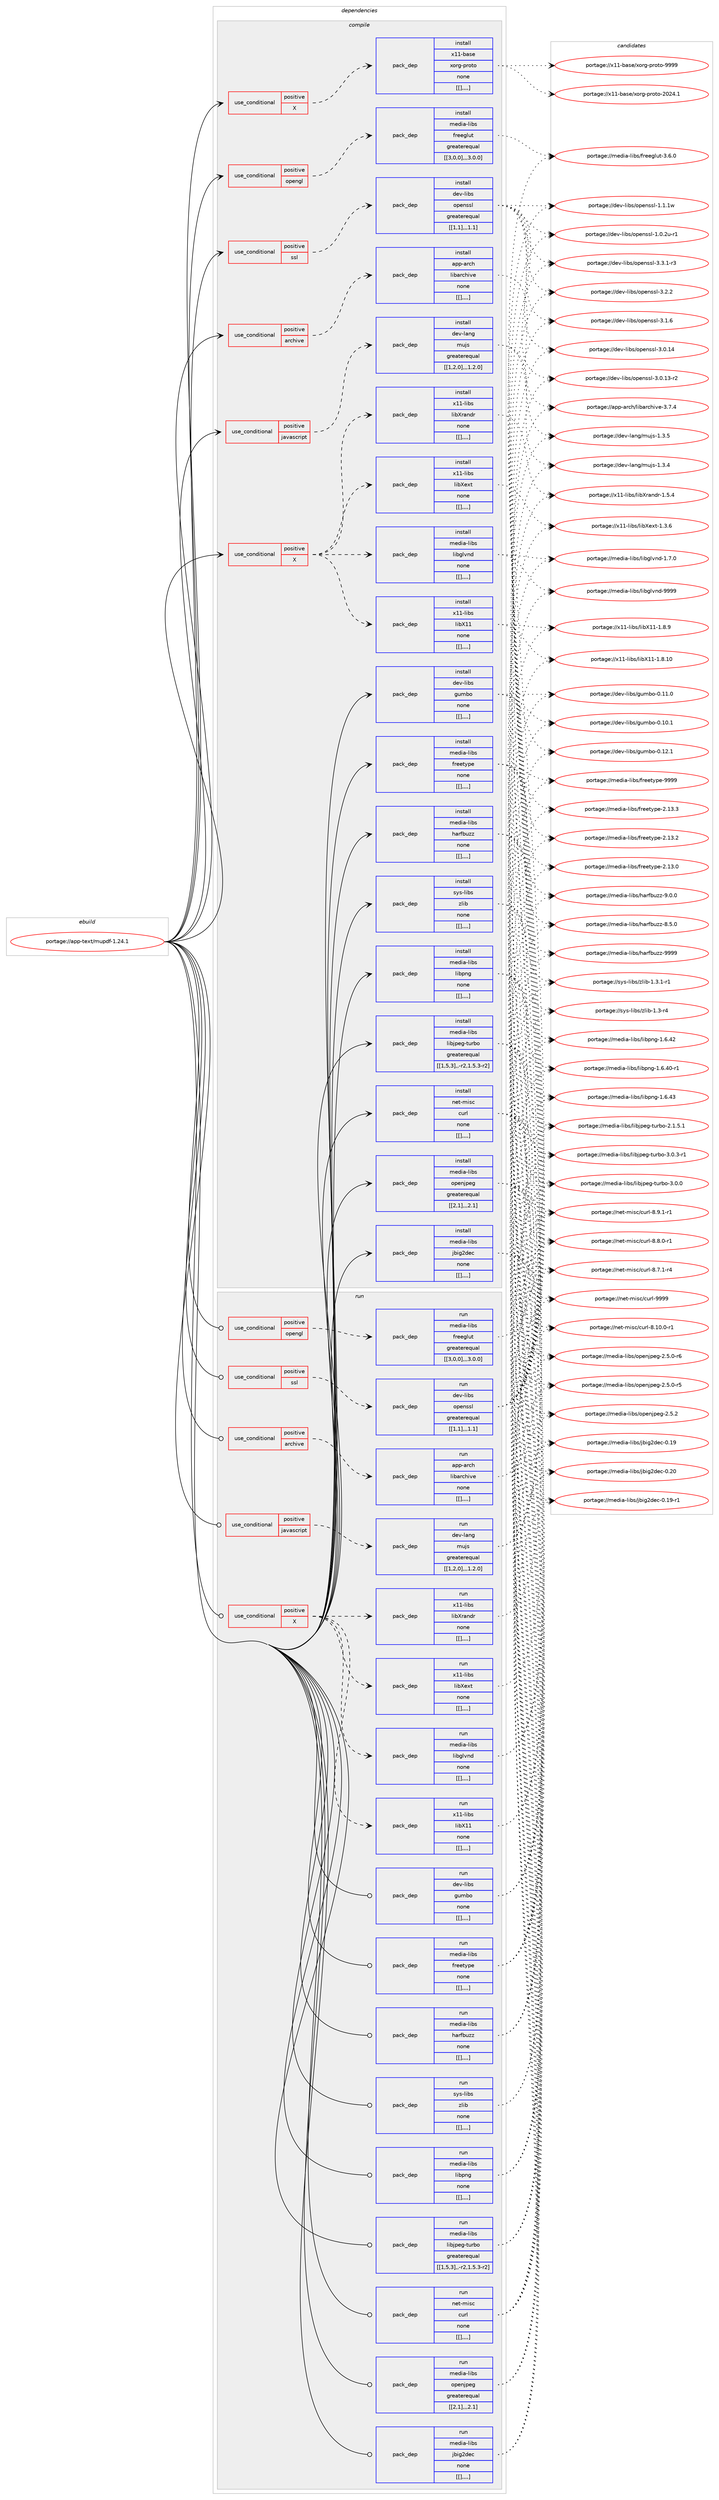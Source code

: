 digraph prolog {

# *************
# Graph options
# *************

newrank=true;
concentrate=true;
compound=true;
graph [rankdir=LR,fontname=Helvetica,fontsize=10,ranksep=1.5];#, ranksep=2.5, nodesep=0.2];
edge  [arrowhead=vee];
node  [fontname=Helvetica,fontsize=10];

# **********
# The ebuild
# **********

subgraph cluster_leftcol {
color=gray;
label=<<i>ebuild</i>>;
id [label="portage://app-text/mupdf-1.24.1", color=red, width=4, href="../app-text/mupdf-1.24.1.svg"];
}

# ****************
# The dependencies
# ****************

subgraph cluster_midcol {
color=gray;
label=<<i>dependencies</i>>;
subgraph cluster_compile {
fillcolor="#eeeeee";
style=filled;
label=<<i>compile</i>>;
subgraph cond15405 {
dependency56692 [label=<<TABLE BORDER="0" CELLBORDER="1" CELLSPACING="0" CELLPADDING="4"><TR><TD ROWSPAN="3" CELLPADDING="10">use_conditional</TD></TR><TR><TD>positive</TD></TR><TR><TD>X</TD></TR></TABLE>>, shape=none, color=red];
subgraph pack40786 {
dependency56693 [label=<<TABLE BORDER="0" CELLBORDER="1" CELLSPACING="0" CELLPADDING="4" WIDTH="220"><TR><TD ROWSPAN="6" CELLPADDING="30">pack_dep</TD></TR><TR><TD WIDTH="110">install</TD></TR><TR><TD>media-libs</TD></TR><TR><TD>libglvnd</TD></TR><TR><TD>none</TD></TR><TR><TD>[[],,,,]</TD></TR></TABLE>>, shape=none, color=blue];
}
dependency56692:e -> dependency56693:w [weight=20,style="dashed",arrowhead="vee"];
subgraph pack40787 {
dependency56694 [label=<<TABLE BORDER="0" CELLBORDER="1" CELLSPACING="0" CELLPADDING="4" WIDTH="220"><TR><TD ROWSPAN="6" CELLPADDING="30">pack_dep</TD></TR><TR><TD WIDTH="110">install</TD></TR><TR><TD>x11-libs</TD></TR><TR><TD>libX11</TD></TR><TR><TD>none</TD></TR><TR><TD>[[],,,,]</TD></TR></TABLE>>, shape=none, color=blue];
}
dependency56692:e -> dependency56694:w [weight=20,style="dashed",arrowhead="vee"];
subgraph pack40788 {
dependency56695 [label=<<TABLE BORDER="0" CELLBORDER="1" CELLSPACING="0" CELLPADDING="4" WIDTH="220"><TR><TD ROWSPAN="6" CELLPADDING="30">pack_dep</TD></TR><TR><TD WIDTH="110">install</TD></TR><TR><TD>x11-libs</TD></TR><TR><TD>libXext</TD></TR><TR><TD>none</TD></TR><TR><TD>[[],,,,]</TD></TR></TABLE>>, shape=none, color=blue];
}
dependency56692:e -> dependency56695:w [weight=20,style="dashed",arrowhead="vee"];
subgraph pack40789 {
dependency56696 [label=<<TABLE BORDER="0" CELLBORDER="1" CELLSPACING="0" CELLPADDING="4" WIDTH="220"><TR><TD ROWSPAN="6" CELLPADDING="30">pack_dep</TD></TR><TR><TD WIDTH="110">install</TD></TR><TR><TD>x11-libs</TD></TR><TR><TD>libXrandr</TD></TR><TR><TD>none</TD></TR><TR><TD>[[],,,,]</TD></TR></TABLE>>, shape=none, color=blue];
}
dependency56692:e -> dependency56696:w [weight=20,style="dashed",arrowhead="vee"];
}
id:e -> dependency56692:w [weight=20,style="solid",arrowhead="vee"];
subgraph cond15406 {
dependency56697 [label=<<TABLE BORDER="0" CELLBORDER="1" CELLSPACING="0" CELLPADDING="4"><TR><TD ROWSPAN="3" CELLPADDING="10">use_conditional</TD></TR><TR><TD>positive</TD></TR><TR><TD>X</TD></TR></TABLE>>, shape=none, color=red];
subgraph pack40790 {
dependency56698 [label=<<TABLE BORDER="0" CELLBORDER="1" CELLSPACING="0" CELLPADDING="4" WIDTH="220"><TR><TD ROWSPAN="6" CELLPADDING="30">pack_dep</TD></TR><TR><TD WIDTH="110">install</TD></TR><TR><TD>x11-base</TD></TR><TR><TD>xorg-proto</TD></TR><TR><TD>none</TD></TR><TR><TD>[[],,,,]</TD></TR></TABLE>>, shape=none, color=blue];
}
dependency56697:e -> dependency56698:w [weight=20,style="dashed",arrowhead="vee"];
}
id:e -> dependency56697:w [weight=20,style="solid",arrowhead="vee"];
subgraph cond15407 {
dependency56699 [label=<<TABLE BORDER="0" CELLBORDER="1" CELLSPACING="0" CELLPADDING="4"><TR><TD ROWSPAN="3" CELLPADDING="10">use_conditional</TD></TR><TR><TD>positive</TD></TR><TR><TD>archive</TD></TR></TABLE>>, shape=none, color=red];
subgraph pack40791 {
dependency56700 [label=<<TABLE BORDER="0" CELLBORDER="1" CELLSPACING="0" CELLPADDING="4" WIDTH="220"><TR><TD ROWSPAN="6" CELLPADDING="30">pack_dep</TD></TR><TR><TD WIDTH="110">install</TD></TR><TR><TD>app-arch</TD></TR><TR><TD>libarchive</TD></TR><TR><TD>none</TD></TR><TR><TD>[[],,,,]</TD></TR></TABLE>>, shape=none, color=blue];
}
dependency56699:e -> dependency56700:w [weight=20,style="dashed",arrowhead="vee"];
}
id:e -> dependency56699:w [weight=20,style="solid",arrowhead="vee"];
subgraph cond15408 {
dependency56701 [label=<<TABLE BORDER="0" CELLBORDER="1" CELLSPACING="0" CELLPADDING="4"><TR><TD ROWSPAN="3" CELLPADDING="10">use_conditional</TD></TR><TR><TD>positive</TD></TR><TR><TD>javascript</TD></TR></TABLE>>, shape=none, color=red];
subgraph pack40792 {
dependency56702 [label=<<TABLE BORDER="0" CELLBORDER="1" CELLSPACING="0" CELLPADDING="4" WIDTH="220"><TR><TD ROWSPAN="6" CELLPADDING="30">pack_dep</TD></TR><TR><TD WIDTH="110">install</TD></TR><TR><TD>dev-lang</TD></TR><TR><TD>mujs</TD></TR><TR><TD>greaterequal</TD></TR><TR><TD>[[1,2,0],,,1.2.0]</TD></TR></TABLE>>, shape=none, color=blue];
}
dependency56701:e -> dependency56702:w [weight=20,style="dashed",arrowhead="vee"];
}
id:e -> dependency56701:w [weight=20,style="solid",arrowhead="vee"];
subgraph cond15409 {
dependency56703 [label=<<TABLE BORDER="0" CELLBORDER="1" CELLSPACING="0" CELLPADDING="4"><TR><TD ROWSPAN="3" CELLPADDING="10">use_conditional</TD></TR><TR><TD>positive</TD></TR><TR><TD>opengl</TD></TR></TABLE>>, shape=none, color=red];
subgraph pack40793 {
dependency56704 [label=<<TABLE BORDER="0" CELLBORDER="1" CELLSPACING="0" CELLPADDING="4" WIDTH="220"><TR><TD ROWSPAN="6" CELLPADDING="30">pack_dep</TD></TR><TR><TD WIDTH="110">install</TD></TR><TR><TD>media-libs</TD></TR><TR><TD>freeglut</TD></TR><TR><TD>greaterequal</TD></TR><TR><TD>[[3,0,0],,,3.0.0]</TD></TR></TABLE>>, shape=none, color=blue];
}
dependency56703:e -> dependency56704:w [weight=20,style="dashed",arrowhead="vee"];
}
id:e -> dependency56703:w [weight=20,style="solid",arrowhead="vee"];
subgraph cond15410 {
dependency56705 [label=<<TABLE BORDER="0" CELLBORDER="1" CELLSPACING="0" CELLPADDING="4"><TR><TD ROWSPAN="3" CELLPADDING="10">use_conditional</TD></TR><TR><TD>positive</TD></TR><TR><TD>ssl</TD></TR></TABLE>>, shape=none, color=red];
subgraph pack40794 {
dependency56706 [label=<<TABLE BORDER="0" CELLBORDER="1" CELLSPACING="0" CELLPADDING="4" WIDTH="220"><TR><TD ROWSPAN="6" CELLPADDING="30">pack_dep</TD></TR><TR><TD WIDTH="110">install</TD></TR><TR><TD>dev-libs</TD></TR><TR><TD>openssl</TD></TR><TR><TD>greaterequal</TD></TR><TR><TD>[[1,1],,,1.1]</TD></TR></TABLE>>, shape=none, color=blue];
}
dependency56705:e -> dependency56706:w [weight=20,style="dashed",arrowhead="vee"];
}
id:e -> dependency56705:w [weight=20,style="solid",arrowhead="vee"];
subgraph pack40795 {
dependency56707 [label=<<TABLE BORDER="0" CELLBORDER="1" CELLSPACING="0" CELLPADDING="4" WIDTH="220"><TR><TD ROWSPAN="6" CELLPADDING="30">pack_dep</TD></TR><TR><TD WIDTH="110">install</TD></TR><TR><TD>dev-libs</TD></TR><TR><TD>gumbo</TD></TR><TR><TD>none</TD></TR><TR><TD>[[],,,,]</TD></TR></TABLE>>, shape=none, color=blue];
}
id:e -> dependency56707:w [weight=20,style="solid",arrowhead="vee"];
subgraph pack40796 {
dependency56708 [label=<<TABLE BORDER="0" CELLBORDER="1" CELLSPACING="0" CELLPADDING="4" WIDTH="220"><TR><TD ROWSPAN="6" CELLPADDING="30">pack_dep</TD></TR><TR><TD WIDTH="110">install</TD></TR><TR><TD>media-libs</TD></TR><TR><TD>freetype</TD></TR><TR><TD>none</TD></TR><TR><TD>[[],,,,]</TD></TR></TABLE>>, shape=none, color=blue];
}
id:e -> dependency56708:w [weight=20,style="solid",arrowhead="vee"];
subgraph pack40797 {
dependency56709 [label=<<TABLE BORDER="0" CELLBORDER="1" CELLSPACING="0" CELLPADDING="4" WIDTH="220"><TR><TD ROWSPAN="6" CELLPADDING="30">pack_dep</TD></TR><TR><TD WIDTH="110">install</TD></TR><TR><TD>media-libs</TD></TR><TR><TD>harfbuzz</TD></TR><TR><TD>none</TD></TR><TR><TD>[[],,,,]</TD></TR></TABLE>>, shape=none, color=blue];
}
id:e -> dependency56709:w [weight=20,style="solid",arrowhead="vee"];
subgraph pack40798 {
dependency56710 [label=<<TABLE BORDER="0" CELLBORDER="1" CELLSPACING="0" CELLPADDING="4" WIDTH="220"><TR><TD ROWSPAN="6" CELLPADDING="30">pack_dep</TD></TR><TR><TD WIDTH="110">install</TD></TR><TR><TD>media-libs</TD></TR><TR><TD>jbig2dec</TD></TR><TR><TD>none</TD></TR><TR><TD>[[],,,,]</TD></TR></TABLE>>, shape=none, color=blue];
}
id:e -> dependency56710:w [weight=20,style="solid",arrowhead="vee"];
subgraph pack40799 {
dependency56711 [label=<<TABLE BORDER="0" CELLBORDER="1" CELLSPACING="0" CELLPADDING="4" WIDTH="220"><TR><TD ROWSPAN="6" CELLPADDING="30">pack_dep</TD></TR><TR><TD WIDTH="110">install</TD></TR><TR><TD>media-libs</TD></TR><TR><TD>libjpeg-turbo</TD></TR><TR><TD>greaterequal</TD></TR><TR><TD>[[1,5,3],,-r2,1.5.3-r2]</TD></TR></TABLE>>, shape=none, color=blue];
}
id:e -> dependency56711:w [weight=20,style="solid",arrowhead="vee"];
subgraph pack40800 {
dependency56712 [label=<<TABLE BORDER="0" CELLBORDER="1" CELLSPACING="0" CELLPADDING="4" WIDTH="220"><TR><TD ROWSPAN="6" CELLPADDING="30">pack_dep</TD></TR><TR><TD WIDTH="110">install</TD></TR><TR><TD>media-libs</TD></TR><TR><TD>libpng</TD></TR><TR><TD>none</TD></TR><TR><TD>[[],,,,]</TD></TR></TABLE>>, shape=none, color=blue];
}
id:e -> dependency56712:w [weight=20,style="solid",arrowhead="vee"];
subgraph pack40801 {
dependency56713 [label=<<TABLE BORDER="0" CELLBORDER="1" CELLSPACING="0" CELLPADDING="4" WIDTH="220"><TR><TD ROWSPAN="6" CELLPADDING="30">pack_dep</TD></TR><TR><TD WIDTH="110">install</TD></TR><TR><TD>media-libs</TD></TR><TR><TD>openjpeg</TD></TR><TR><TD>greaterequal</TD></TR><TR><TD>[[2,1],,,2.1]</TD></TR></TABLE>>, shape=none, color=blue];
}
id:e -> dependency56713:w [weight=20,style="solid",arrowhead="vee"];
subgraph pack40802 {
dependency56714 [label=<<TABLE BORDER="0" CELLBORDER="1" CELLSPACING="0" CELLPADDING="4" WIDTH="220"><TR><TD ROWSPAN="6" CELLPADDING="30">pack_dep</TD></TR><TR><TD WIDTH="110">install</TD></TR><TR><TD>net-misc</TD></TR><TR><TD>curl</TD></TR><TR><TD>none</TD></TR><TR><TD>[[],,,,]</TD></TR></TABLE>>, shape=none, color=blue];
}
id:e -> dependency56714:w [weight=20,style="solid",arrowhead="vee"];
subgraph pack40803 {
dependency56715 [label=<<TABLE BORDER="0" CELLBORDER="1" CELLSPACING="0" CELLPADDING="4" WIDTH="220"><TR><TD ROWSPAN="6" CELLPADDING="30">pack_dep</TD></TR><TR><TD WIDTH="110">install</TD></TR><TR><TD>sys-libs</TD></TR><TR><TD>zlib</TD></TR><TR><TD>none</TD></TR><TR><TD>[[],,,,]</TD></TR></TABLE>>, shape=none, color=blue];
}
id:e -> dependency56715:w [weight=20,style="solid",arrowhead="vee"];
}
subgraph cluster_compileandrun {
fillcolor="#eeeeee";
style=filled;
label=<<i>compile and run</i>>;
}
subgraph cluster_run {
fillcolor="#eeeeee";
style=filled;
label=<<i>run</i>>;
subgraph cond15411 {
dependency56716 [label=<<TABLE BORDER="0" CELLBORDER="1" CELLSPACING="0" CELLPADDING="4"><TR><TD ROWSPAN="3" CELLPADDING="10">use_conditional</TD></TR><TR><TD>positive</TD></TR><TR><TD>X</TD></TR></TABLE>>, shape=none, color=red];
subgraph pack40804 {
dependency56717 [label=<<TABLE BORDER="0" CELLBORDER="1" CELLSPACING="0" CELLPADDING="4" WIDTH="220"><TR><TD ROWSPAN="6" CELLPADDING="30">pack_dep</TD></TR><TR><TD WIDTH="110">run</TD></TR><TR><TD>media-libs</TD></TR><TR><TD>libglvnd</TD></TR><TR><TD>none</TD></TR><TR><TD>[[],,,,]</TD></TR></TABLE>>, shape=none, color=blue];
}
dependency56716:e -> dependency56717:w [weight=20,style="dashed",arrowhead="vee"];
subgraph pack40805 {
dependency56718 [label=<<TABLE BORDER="0" CELLBORDER="1" CELLSPACING="0" CELLPADDING="4" WIDTH="220"><TR><TD ROWSPAN="6" CELLPADDING="30">pack_dep</TD></TR><TR><TD WIDTH="110">run</TD></TR><TR><TD>x11-libs</TD></TR><TR><TD>libX11</TD></TR><TR><TD>none</TD></TR><TR><TD>[[],,,,]</TD></TR></TABLE>>, shape=none, color=blue];
}
dependency56716:e -> dependency56718:w [weight=20,style="dashed",arrowhead="vee"];
subgraph pack40806 {
dependency56719 [label=<<TABLE BORDER="0" CELLBORDER="1" CELLSPACING="0" CELLPADDING="4" WIDTH="220"><TR><TD ROWSPAN="6" CELLPADDING="30">pack_dep</TD></TR><TR><TD WIDTH="110">run</TD></TR><TR><TD>x11-libs</TD></TR><TR><TD>libXext</TD></TR><TR><TD>none</TD></TR><TR><TD>[[],,,,]</TD></TR></TABLE>>, shape=none, color=blue];
}
dependency56716:e -> dependency56719:w [weight=20,style="dashed",arrowhead="vee"];
subgraph pack40807 {
dependency56720 [label=<<TABLE BORDER="0" CELLBORDER="1" CELLSPACING="0" CELLPADDING="4" WIDTH="220"><TR><TD ROWSPAN="6" CELLPADDING="30">pack_dep</TD></TR><TR><TD WIDTH="110">run</TD></TR><TR><TD>x11-libs</TD></TR><TR><TD>libXrandr</TD></TR><TR><TD>none</TD></TR><TR><TD>[[],,,,]</TD></TR></TABLE>>, shape=none, color=blue];
}
dependency56716:e -> dependency56720:w [weight=20,style="dashed",arrowhead="vee"];
}
id:e -> dependency56716:w [weight=20,style="solid",arrowhead="odot"];
subgraph cond15412 {
dependency56721 [label=<<TABLE BORDER="0" CELLBORDER="1" CELLSPACING="0" CELLPADDING="4"><TR><TD ROWSPAN="3" CELLPADDING="10">use_conditional</TD></TR><TR><TD>positive</TD></TR><TR><TD>archive</TD></TR></TABLE>>, shape=none, color=red];
subgraph pack40808 {
dependency56722 [label=<<TABLE BORDER="0" CELLBORDER="1" CELLSPACING="0" CELLPADDING="4" WIDTH="220"><TR><TD ROWSPAN="6" CELLPADDING="30">pack_dep</TD></TR><TR><TD WIDTH="110">run</TD></TR><TR><TD>app-arch</TD></TR><TR><TD>libarchive</TD></TR><TR><TD>none</TD></TR><TR><TD>[[],,,,]</TD></TR></TABLE>>, shape=none, color=blue];
}
dependency56721:e -> dependency56722:w [weight=20,style="dashed",arrowhead="vee"];
}
id:e -> dependency56721:w [weight=20,style="solid",arrowhead="odot"];
subgraph cond15413 {
dependency56723 [label=<<TABLE BORDER="0" CELLBORDER="1" CELLSPACING="0" CELLPADDING="4"><TR><TD ROWSPAN="3" CELLPADDING="10">use_conditional</TD></TR><TR><TD>positive</TD></TR><TR><TD>javascript</TD></TR></TABLE>>, shape=none, color=red];
subgraph pack40809 {
dependency56724 [label=<<TABLE BORDER="0" CELLBORDER="1" CELLSPACING="0" CELLPADDING="4" WIDTH="220"><TR><TD ROWSPAN="6" CELLPADDING="30">pack_dep</TD></TR><TR><TD WIDTH="110">run</TD></TR><TR><TD>dev-lang</TD></TR><TR><TD>mujs</TD></TR><TR><TD>greaterequal</TD></TR><TR><TD>[[1,2,0],,,1.2.0]</TD></TR></TABLE>>, shape=none, color=blue];
}
dependency56723:e -> dependency56724:w [weight=20,style="dashed",arrowhead="vee"];
}
id:e -> dependency56723:w [weight=20,style="solid",arrowhead="odot"];
subgraph cond15414 {
dependency56725 [label=<<TABLE BORDER="0" CELLBORDER="1" CELLSPACING="0" CELLPADDING="4"><TR><TD ROWSPAN="3" CELLPADDING="10">use_conditional</TD></TR><TR><TD>positive</TD></TR><TR><TD>opengl</TD></TR></TABLE>>, shape=none, color=red];
subgraph pack40810 {
dependency56726 [label=<<TABLE BORDER="0" CELLBORDER="1" CELLSPACING="0" CELLPADDING="4" WIDTH="220"><TR><TD ROWSPAN="6" CELLPADDING="30">pack_dep</TD></TR><TR><TD WIDTH="110">run</TD></TR><TR><TD>media-libs</TD></TR><TR><TD>freeglut</TD></TR><TR><TD>greaterequal</TD></TR><TR><TD>[[3,0,0],,,3.0.0]</TD></TR></TABLE>>, shape=none, color=blue];
}
dependency56725:e -> dependency56726:w [weight=20,style="dashed",arrowhead="vee"];
}
id:e -> dependency56725:w [weight=20,style="solid",arrowhead="odot"];
subgraph cond15415 {
dependency56727 [label=<<TABLE BORDER="0" CELLBORDER="1" CELLSPACING="0" CELLPADDING="4"><TR><TD ROWSPAN="3" CELLPADDING="10">use_conditional</TD></TR><TR><TD>positive</TD></TR><TR><TD>ssl</TD></TR></TABLE>>, shape=none, color=red];
subgraph pack40811 {
dependency56728 [label=<<TABLE BORDER="0" CELLBORDER="1" CELLSPACING="0" CELLPADDING="4" WIDTH="220"><TR><TD ROWSPAN="6" CELLPADDING="30">pack_dep</TD></TR><TR><TD WIDTH="110">run</TD></TR><TR><TD>dev-libs</TD></TR><TR><TD>openssl</TD></TR><TR><TD>greaterequal</TD></TR><TR><TD>[[1,1],,,1.1]</TD></TR></TABLE>>, shape=none, color=blue];
}
dependency56727:e -> dependency56728:w [weight=20,style="dashed",arrowhead="vee"];
}
id:e -> dependency56727:w [weight=20,style="solid",arrowhead="odot"];
subgraph pack40812 {
dependency56729 [label=<<TABLE BORDER="0" CELLBORDER="1" CELLSPACING="0" CELLPADDING="4" WIDTH="220"><TR><TD ROWSPAN="6" CELLPADDING="30">pack_dep</TD></TR><TR><TD WIDTH="110">run</TD></TR><TR><TD>dev-libs</TD></TR><TR><TD>gumbo</TD></TR><TR><TD>none</TD></TR><TR><TD>[[],,,,]</TD></TR></TABLE>>, shape=none, color=blue];
}
id:e -> dependency56729:w [weight=20,style="solid",arrowhead="odot"];
subgraph pack40813 {
dependency56730 [label=<<TABLE BORDER="0" CELLBORDER="1" CELLSPACING="0" CELLPADDING="4" WIDTH="220"><TR><TD ROWSPAN="6" CELLPADDING="30">pack_dep</TD></TR><TR><TD WIDTH="110">run</TD></TR><TR><TD>media-libs</TD></TR><TR><TD>freetype</TD></TR><TR><TD>none</TD></TR><TR><TD>[[],,,,]</TD></TR></TABLE>>, shape=none, color=blue];
}
id:e -> dependency56730:w [weight=20,style="solid",arrowhead="odot"];
subgraph pack40814 {
dependency56731 [label=<<TABLE BORDER="0" CELLBORDER="1" CELLSPACING="0" CELLPADDING="4" WIDTH="220"><TR><TD ROWSPAN="6" CELLPADDING="30">pack_dep</TD></TR><TR><TD WIDTH="110">run</TD></TR><TR><TD>media-libs</TD></TR><TR><TD>harfbuzz</TD></TR><TR><TD>none</TD></TR><TR><TD>[[],,,,]</TD></TR></TABLE>>, shape=none, color=blue];
}
id:e -> dependency56731:w [weight=20,style="solid",arrowhead="odot"];
subgraph pack40815 {
dependency56732 [label=<<TABLE BORDER="0" CELLBORDER="1" CELLSPACING="0" CELLPADDING="4" WIDTH="220"><TR><TD ROWSPAN="6" CELLPADDING="30">pack_dep</TD></TR><TR><TD WIDTH="110">run</TD></TR><TR><TD>media-libs</TD></TR><TR><TD>jbig2dec</TD></TR><TR><TD>none</TD></TR><TR><TD>[[],,,,]</TD></TR></TABLE>>, shape=none, color=blue];
}
id:e -> dependency56732:w [weight=20,style="solid",arrowhead="odot"];
subgraph pack40816 {
dependency56733 [label=<<TABLE BORDER="0" CELLBORDER="1" CELLSPACING="0" CELLPADDING="4" WIDTH="220"><TR><TD ROWSPAN="6" CELLPADDING="30">pack_dep</TD></TR><TR><TD WIDTH="110">run</TD></TR><TR><TD>media-libs</TD></TR><TR><TD>libjpeg-turbo</TD></TR><TR><TD>greaterequal</TD></TR><TR><TD>[[1,5,3],,-r2,1.5.3-r2]</TD></TR></TABLE>>, shape=none, color=blue];
}
id:e -> dependency56733:w [weight=20,style="solid",arrowhead="odot"];
subgraph pack40817 {
dependency56734 [label=<<TABLE BORDER="0" CELLBORDER="1" CELLSPACING="0" CELLPADDING="4" WIDTH="220"><TR><TD ROWSPAN="6" CELLPADDING="30">pack_dep</TD></TR><TR><TD WIDTH="110">run</TD></TR><TR><TD>media-libs</TD></TR><TR><TD>libpng</TD></TR><TR><TD>none</TD></TR><TR><TD>[[],,,,]</TD></TR></TABLE>>, shape=none, color=blue];
}
id:e -> dependency56734:w [weight=20,style="solid",arrowhead="odot"];
subgraph pack40818 {
dependency56735 [label=<<TABLE BORDER="0" CELLBORDER="1" CELLSPACING="0" CELLPADDING="4" WIDTH="220"><TR><TD ROWSPAN="6" CELLPADDING="30">pack_dep</TD></TR><TR><TD WIDTH="110">run</TD></TR><TR><TD>media-libs</TD></TR><TR><TD>openjpeg</TD></TR><TR><TD>greaterequal</TD></TR><TR><TD>[[2,1],,,2.1]</TD></TR></TABLE>>, shape=none, color=blue];
}
id:e -> dependency56735:w [weight=20,style="solid",arrowhead="odot"];
subgraph pack40819 {
dependency56736 [label=<<TABLE BORDER="0" CELLBORDER="1" CELLSPACING="0" CELLPADDING="4" WIDTH="220"><TR><TD ROWSPAN="6" CELLPADDING="30">pack_dep</TD></TR><TR><TD WIDTH="110">run</TD></TR><TR><TD>net-misc</TD></TR><TR><TD>curl</TD></TR><TR><TD>none</TD></TR><TR><TD>[[],,,,]</TD></TR></TABLE>>, shape=none, color=blue];
}
id:e -> dependency56736:w [weight=20,style="solid",arrowhead="odot"];
subgraph pack40820 {
dependency56737 [label=<<TABLE BORDER="0" CELLBORDER="1" CELLSPACING="0" CELLPADDING="4" WIDTH="220"><TR><TD ROWSPAN="6" CELLPADDING="30">pack_dep</TD></TR><TR><TD WIDTH="110">run</TD></TR><TR><TD>sys-libs</TD></TR><TR><TD>zlib</TD></TR><TR><TD>none</TD></TR><TR><TD>[[],,,,]</TD></TR></TABLE>>, shape=none, color=blue];
}
id:e -> dependency56737:w [weight=20,style="solid",arrowhead="odot"];
}
}

# **************
# The candidates
# **************

subgraph cluster_choices {
rank=same;
color=gray;
label=<<i>candidates</i>>;

subgraph choice40786 {
color=black;
nodesep=1;
choice10910110010597451081059811547108105981031081181101004557575757 [label="portage://media-libs/libglvnd-9999", color=red, width=4,href="../media-libs/libglvnd-9999.svg"];
choice1091011001059745108105981154710810598103108118110100454946554648 [label="portage://media-libs/libglvnd-1.7.0", color=red, width=4,href="../media-libs/libglvnd-1.7.0.svg"];
dependency56693:e -> choice10910110010597451081059811547108105981031081181101004557575757:w [style=dotted,weight="100"];
dependency56693:e -> choice1091011001059745108105981154710810598103108118110100454946554648:w [style=dotted,weight="100"];
}
subgraph choice40787 {
color=black;
nodesep=1;
choice12049494510810598115471081059888494945494656464948 [label="portage://x11-libs/libX11-1.8.10", color=red, width=4,href="../x11-libs/libX11-1.8.10.svg"];
choice120494945108105981154710810598884949454946564657 [label="portage://x11-libs/libX11-1.8.9", color=red, width=4,href="../x11-libs/libX11-1.8.9.svg"];
dependency56694:e -> choice12049494510810598115471081059888494945494656464948:w [style=dotted,weight="100"];
dependency56694:e -> choice120494945108105981154710810598884949454946564657:w [style=dotted,weight="100"];
}
subgraph choice40788 {
color=black;
nodesep=1;
choice12049494510810598115471081059888101120116454946514654 [label="portage://x11-libs/libXext-1.3.6", color=red, width=4,href="../x11-libs/libXext-1.3.6.svg"];
dependency56695:e -> choice12049494510810598115471081059888101120116454946514654:w [style=dotted,weight="100"];
}
subgraph choice40789 {
color=black;
nodesep=1;
choice1204949451081059811547108105988811497110100114454946534652 [label="portage://x11-libs/libXrandr-1.5.4", color=red, width=4,href="../x11-libs/libXrandr-1.5.4.svg"];
dependency56696:e -> choice1204949451081059811547108105988811497110100114454946534652:w [style=dotted,weight="100"];
}
subgraph choice40790 {
color=black;
nodesep=1;
choice120494945989711510147120111114103451121141111161114557575757 [label="portage://x11-base/xorg-proto-9999", color=red, width=4,href="../x11-base/xorg-proto-9999.svg"];
choice1204949459897115101471201111141034511211411111611145504850524649 [label="portage://x11-base/xorg-proto-2024.1", color=red, width=4,href="../x11-base/xorg-proto-2024.1.svg"];
dependency56698:e -> choice120494945989711510147120111114103451121141111161114557575757:w [style=dotted,weight="100"];
dependency56698:e -> choice1204949459897115101471201111141034511211411111611145504850524649:w [style=dotted,weight="100"];
}
subgraph choice40791 {
color=black;
nodesep=1;
choice9711211245971149910447108105989711499104105118101455146554652 [label="portage://app-arch/libarchive-3.7.4", color=red, width=4,href="../app-arch/libarchive-3.7.4.svg"];
dependency56700:e -> choice9711211245971149910447108105989711499104105118101455146554652:w [style=dotted,weight="100"];
}
subgraph choice40792 {
color=black;
nodesep=1;
choice100101118451089711010347109117106115454946514653 [label="portage://dev-lang/mujs-1.3.5", color=red, width=4,href="../dev-lang/mujs-1.3.5.svg"];
choice100101118451089711010347109117106115454946514652 [label="portage://dev-lang/mujs-1.3.4", color=red, width=4,href="../dev-lang/mujs-1.3.4.svg"];
dependency56702:e -> choice100101118451089711010347109117106115454946514653:w [style=dotted,weight="100"];
dependency56702:e -> choice100101118451089711010347109117106115454946514652:w [style=dotted,weight="100"];
}
subgraph choice40793 {
color=black;
nodesep=1;
choice10910110010597451081059811547102114101101103108117116455146544648 [label="portage://media-libs/freeglut-3.6.0", color=red, width=4,href="../media-libs/freeglut-3.6.0.svg"];
dependency56704:e -> choice10910110010597451081059811547102114101101103108117116455146544648:w [style=dotted,weight="100"];
}
subgraph choice40794 {
color=black;
nodesep=1;
choice1001011184510810598115471111121011101151151084551465146494511451 [label="portage://dev-libs/openssl-3.3.1-r3", color=red, width=4,href="../dev-libs/openssl-3.3.1-r3.svg"];
choice100101118451081059811547111112101110115115108455146504650 [label="portage://dev-libs/openssl-3.2.2", color=red, width=4,href="../dev-libs/openssl-3.2.2.svg"];
choice100101118451081059811547111112101110115115108455146494654 [label="portage://dev-libs/openssl-3.1.6", color=red, width=4,href="../dev-libs/openssl-3.1.6.svg"];
choice10010111845108105981154711111210111011511510845514648464952 [label="portage://dev-libs/openssl-3.0.14", color=red, width=4,href="../dev-libs/openssl-3.0.14.svg"];
choice100101118451081059811547111112101110115115108455146484649514511450 [label="portage://dev-libs/openssl-3.0.13-r2", color=red, width=4,href="../dev-libs/openssl-3.0.13-r2.svg"];
choice100101118451081059811547111112101110115115108454946494649119 [label="portage://dev-libs/openssl-1.1.1w", color=red, width=4,href="../dev-libs/openssl-1.1.1w.svg"];
choice1001011184510810598115471111121011101151151084549464846501174511449 [label="portage://dev-libs/openssl-1.0.2u-r1", color=red, width=4,href="../dev-libs/openssl-1.0.2u-r1.svg"];
dependency56706:e -> choice1001011184510810598115471111121011101151151084551465146494511451:w [style=dotted,weight="100"];
dependency56706:e -> choice100101118451081059811547111112101110115115108455146504650:w [style=dotted,weight="100"];
dependency56706:e -> choice100101118451081059811547111112101110115115108455146494654:w [style=dotted,weight="100"];
dependency56706:e -> choice10010111845108105981154711111210111011511510845514648464952:w [style=dotted,weight="100"];
dependency56706:e -> choice100101118451081059811547111112101110115115108455146484649514511450:w [style=dotted,weight="100"];
dependency56706:e -> choice100101118451081059811547111112101110115115108454946494649119:w [style=dotted,weight="100"];
dependency56706:e -> choice1001011184510810598115471111121011101151151084549464846501174511449:w [style=dotted,weight="100"];
}
subgraph choice40795 {
color=black;
nodesep=1;
choice1001011184510810598115471031171099811145484649504649 [label="portage://dev-libs/gumbo-0.12.1", color=red, width=4,href="../dev-libs/gumbo-0.12.1.svg"];
choice1001011184510810598115471031171099811145484649494648 [label="portage://dev-libs/gumbo-0.11.0", color=red, width=4,href="../dev-libs/gumbo-0.11.0.svg"];
choice1001011184510810598115471031171099811145484649484649 [label="portage://dev-libs/gumbo-0.10.1", color=red, width=4,href="../dev-libs/gumbo-0.10.1.svg"];
dependency56707:e -> choice1001011184510810598115471031171099811145484649504649:w [style=dotted,weight="100"];
dependency56707:e -> choice1001011184510810598115471031171099811145484649494648:w [style=dotted,weight="100"];
dependency56707:e -> choice1001011184510810598115471031171099811145484649484649:w [style=dotted,weight="100"];
}
subgraph choice40796 {
color=black;
nodesep=1;
choice109101100105974510810598115471021141011011161211121014557575757 [label="portage://media-libs/freetype-9999", color=red, width=4,href="../media-libs/freetype-9999.svg"];
choice1091011001059745108105981154710211410110111612111210145504649514651 [label="portage://media-libs/freetype-2.13.3", color=red, width=4,href="../media-libs/freetype-2.13.3.svg"];
choice1091011001059745108105981154710211410110111612111210145504649514650 [label="portage://media-libs/freetype-2.13.2", color=red, width=4,href="../media-libs/freetype-2.13.2.svg"];
choice1091011001059745108105981154710211410110111612111210145504649514648 [label="portage://media-libs/freetype-2.13.0", color=red, width=4,href="../media-libs/freetype-2.13.0.svg"];
dependency56708:e -> choice109101100105974510810598115471021141011011161211121014557575757:w [style=dotted,weight="100"];
dependency56708:e -> choice1091011001059745108105981154710211410110111612111210145504649514651:w [style=dotted,weight="100"];
dependency56708:e -> choice1091011001059745108105981154710211410110111612111210145504649514650:w [style=dotted,weight="100"];
dependency56708:e -> choice1091011001059745108105981154710211410110111612111210145504649514648:w [style=dotted,weight="100"];
}
subgraph choice40797 {
color=black;
nodesep=1;
choice1091011001059745108105981154710497114102981171221224557575757 [label="portage://media-libs/harfbuzz-9999", color=red, width=4,href="../media-libs/harfbuzz-9999.svg"];
choice109101100105974510810598115471049711410298117122122455746484648 [label="portage://media-libs/harfbuzz-9.0.0", color=red, width=4,href="../media-libs/harfbuzz-9.0.0.svg"];
choice109101100105974510810598115471049711410298117122122455646534648 [label="portage://media-libs/harfbuzz-8.5.0", color=red, width=4,href="../media-libs/harfbuzz-8.5.0.svg"];
dependency56709:e -> choice1091011001059745108105981154710497114102981171221224557575757:w [style=dotted,weight="100"];
dependency56709:e -> choice109101100105974510810598115471049711410298117122122455746484648:w [style=dotted,weight="100"];
dependency56709:e -> choice109101100105974510810598115471049711410298117122122455646534648:w [style=dotted,weight="100"];
}
subgraph choice40798 {
color=black;
nodesep=1;
choice109101100105974510810598115471069810510350100101994548465048 [label="portage://media-libs/jbig2dec-0.20", color=red, width=4,href="../media-libs/jbig2dec-0.20.svg"];
choice1091011001059745108105981154710698105103501001019945484649574511449 [label="portage://media-libs/jbig2dec-0.19-r1", color=red, width=4,href="../media-libs/jbig2dec-0.19-r1.svg"];
choice109101100105974510810598115471069810510350100101994548464957 [label="portage://media-libs/jbig2dec-0.19", color=red, width=4,href="../media-libs/jbig2dec-0.19.svg"];
dependency56710:e -> choice109101100105974510810598115471069810510350100101994548465048:w [style=dotted,weight="100"];
dependency56710:e -> choice1091011001059745108105981154710698105103501001019945484649574511449:w [style=dotted,weight="100"];
dependency56710:e -> choice109101100105974510810598115471069810510350100101994548464957:w [style=dotted,weight="100"];
}
subgraph choice40799 {
color=black;
nodesep=1;
choice109101100105974510810598115471081059810611210110345116117114981114551464846514511449 [label="portage://media-libs/libjpeg-turbo-3.0.3-r1", color=red, width=4,href="../media-libs/libjpeg-turbo-3.0.3-r1.svg"];
choice10910110010597451081059811547108105981061121011034511611711498111455146484648 [label="portage://media-libs/libjpeg-turbo-3.0.0", color=red, width=4,href="../media-libs/libjpeg-turbo-3.0.0.svg"];
choice109101100105974510810598115471081059810611210110345116117114981114550464946534649 [label="portage://media-libs/libjpeg-turbo-2.1.5.1", color=red, width=4,href="../media-libs/libjpeg-turbo-2.1.5.1.svg"];
dependency56711:e -> choice109101100105974510810598115471081059810611210110345116117114981114551464846514511449:w [style=dotted,weight="100"];
dependency56711:e -> choice10910110010597451081059811547108105981061121011034511611711498111455146484648:w [style=dotted,weight="100"];
dependency56711:e -> choice109101100105974510810598115471081059810611210110345116117114981114550464946534649:w [style=dotted,weight="100"];
}
subgraph choice40800 {
color=black;
nodesep=1;
choice109101100105974510810598115471081059811211010345494654465251 [label="portage://media-libs/libpng-1.6.43", color=red, width=4,href="../media-libs/libpng-1.6.43.svg"];
choice109101100105974510810598115471081059811211010345494654465250 [label="portage://media-libs/libpng-1.6.42", color=red, width=4,href="../media-libs/libpng-1.6.42.svg"];
choice1091011001059745108105981154710810598112110103454946544652484511449 [label="portage://media-libs/libpng-1.6.40-r1", color=red, width=4,href="../media-libs/libpng-1.6.40-r1.svg"];
dependency56712:e -> choice109101100105974510810598115471081059811211010345494654465251:w [style=dotted,weight="100"];
dependency56712:e -> choice109101100105974510810598115471081059811211010345494654465250:w [style=dotted,weight="100"];
dependency56712:e -> choice1091011001059745108105981154710810598112110103454946544652484511449:w [style=dotted,weight="100"];
}
subgraph choice40801 {
color=black;
nodesep=1;
choice10910110010597451081059811547111112101110106112101103455046534650 [label="portage://media-libs/openjpeg-2.5.2", color=red, width=4,href="../media-libs/openjpeg-2.5.2.svg"];
choice109101100105974510810598115471111121011101061121011034550465346484511454 [label="portage://media-libs/openjpeg-2.5.0-r6", color=red, width=4,href="../media-libs/openjpeg-2.5.0-r6.svg"];
choice109101100105974510810598115471111121011101061121011034550465346484511453 [label="portage://media-libs/openjpeg-2.5.0-r5", color=red, width=4,href="../media-libs/openjpeg-2.5.0-r5.svg"];
dependency56713:e -> choice10910110010597451081059811547111112101110106112101103455046534650:w [style=dotted,weight="100"];
dependency56713:e -> choice109101100105974510810598115471111121011101061121011034550465346484511454:w [style=dotted,weight="100"];
dependency56713:e -> choice109101100105974510810598115471111121011101061121011034550465346484511453:w [style=dotted,weight="100"];
}
subgraph choice40802 {
color=black;
nodesep=1;
choice110101116451091051159947991171141084557575757 [label="portage://net-misc/curl-9999", color=red, width=4,href="../net-misc/curl-9999.svg"];
choice11010111645109105115994799117114108455646494846484511449 [label="portage://net-misc/curl-8.10.0-r1", color=red, width=4,href="../net-misc/curl-8.10.0-r1.svg"];
choice110101116451091051159947991171141084556465746494511449 [label="portage://net-misc/curl-8.9.1-r1", color=red, width=4,href="../net-misc/curl-8.9.1-r1.svg"];
choice110101116451091051159947991171141084556465646484511449 [label="portage://net-misc/curl-8.8.0-r1", color=red, width=4,href="../net-misc/curl-8.8.0-r1.svg"];
choice110101116451091051159947991171141084556465546494511452 [label="portage://net-misc/curl-8.7.1-r4", color=red, width=4,href="../net-misc/curl-8.7.1-r4.svg"];
dependency56714:e -> choice110101116451091051159947991171141084557575757:w [style=dotted,weight="100"];
dependency56714:e -> choice11010111645109105115994799117114108455646494846484511449:w [style=dotted,weight="100"];
dependency56714:e -> choice110101116451091051159947991171141084556465746494511449:w [style=dotted,weight="100"];
dependency56714:e -> choice110101116451091051159947991171141084556465646484511449:w [style=dotted,weight="100"];
dependency56714:e -> choice110101116451091051159947991171141084556465546494511452:w [style=dotted,weight="100"];
}
subgraph choice40803 {
color=black;
nodesep=1;
choice115121115451081059811547122108105984549465146494511449 [label="portage://sys-libs/zlib-1.3.1-r1", color=red, width=4,href="../sys-libs/zlib-1.3.1-r1.svg"];
choice11512111545108105981154712210810598454946514511452 [label="portage://sys-libs/zlib-1.3-r4", color=red, width=4,href="../sys-libs/zlib-1.3-r4.svg"];
dependency56715:e -> choice115121115451081059811547122108105984549465146494511449:w [style=dotted,weight="100"];
dependency56715:e -> choice11512111545108105981154712210810598454946514511452:w [style=dotted,weight="100"];
}
subgraph choice40804 {
color=black;
nodesep=1;
choice10910110010597451081059811547108105981031081181101004557575757 [label="portage://media-libs/libglvnd-9999", color=red, width=4,href="../media-libs/libglvnd-9999.svg"];
choice1091011001059745108105981154710810598103108118110100454946554648 [label="portage://media-libs/libglvnd-1.7.0", color=red, width=4,href="../media-libs/libglvnd-1.7.0.svg"];
dependency56717:e -> choice10910110010597451081059811547108105981031081181101004557575757:w [style=dotted,weight="100"];
dependency56717:e -> choice1091011001059745108105981154710810598103108118110100454946554648:w [style=dotted,weight="100"];
}
subgraph choice40805 {
color=black;
nodesep=1;
choice12049494510810598115471081059888494945494656464948 [label="portage://x11-libs/libX11-1.8.10", color=red, width=4,href="../x11-libs/libX11-1.8.10.svg"];
choice120494945108105981154710810598884949454946564657 [label="portage://x11-libs/libX11-1.8.9", color=red, width=4,href="../x11-libs/libX11-1.8.9.svg"];
dependency56718:e -> choice12049494510810598115471081059888494945494656464948:w [style=dotted,weight="100"];
dependency56718:e -> choice120494945108105981154710810598884949454946564657:w [style=dotted,weight="100"];
}
subgraph choice40806 {
color=black;
nodesep=1;
choice12049494510810598115471081059888101120116454946514654 [label="portage://x11-libs/libXext-1.3.6", color=red, width=4,href="../x11-libs/libXext-1.3.6.svg"];
dependency56719:e -> choice12049494510810598115471081059888101120116454946514654:w [style=dotted,weight="100"];
}
subgraph choice40807 {
color=black;
nodesep=1;
choice1204949451081059811547108105988811497110100114454946534652 [label="portage://x11-libs/libXrandr-1.5.4", color=red, width=4,href="../x11-libs/libXrandr-1.5.4.svg"];
dependency56720:e -> choice1204949451081059811547108105988811497110100114454946534652:w [style=dotted,weight="100"];
}
subgraph choice40808 {
color=black;
nodesep=1;
choice9711211245971149910447108105989711499104105118101455146554652 [label="portage://app-arch/libarchive-3.7.4", color=red, width=4,href="../app-arch/libarchive-3.7.4.svg"];
dependency56722:e -> choice9711211245971149910447108105989711499104105118101455146554652:w [style=dotted,weight="100"];
}
subgraph choice40809 {
color=black;
nodesep=1;
choice100101118451089711010347109117106115454946514653 [label="portage://dev-lang/mujs-1.3.5", color=red, width=4,href="../dev-lang/mujs-1.3.5.svg"];
choice100101118451089711010347109117106115454946514652 [label="portage://dev-lang/mujs-1.3.4", color=red, width=4,href="../dev-lang/mujs-1.3.4.svg"];
dependency56724:e -> choice100101118451089711010347109117106115454946514653:w [style=dotted,weight="100"];
dependency56724:e -> choice100101118451089711010347109117106115454946514652:w [style=dotted,weight="100"];
}
subgraph choice40810 {
color=black;
nodesep=1;
choice10910110010597451081059811547102114101101103108117116455146544648 [label="portage://media-libs/freeglut-3.6.0", color=red, width=4,href="../media-libs/freeglut-3.6.0.svg"];
dependency56726:e -> choice10910110010597451081059811547102114101101103108117116455146544648:w [style=dotted,weight="100"];
}
subgraph choice40811 {
color=black;
nodesep=1;
choice1001011184510810598115471111121011101151151084551465146494511451 [label="portage://dev-libs/openssl-3.3.1-r3", color=red, width=4,href="../dev-libs/openssl-3.3.1-r3.svg"];
choice100101118451081059811547111112101110115115108455146504650 [label="portage://dev-libs/openssl-3.2.2", color=red, width=4,href="../dev-libs/openssl-3.2.2.svg"];
choice100101118451081059811547111112101110115115108455146494654 [label="portage://dev-libs/openssl-3.1.6", color=red, width=4,href="../dev-libs/openssl-3.1.6.svg"];
choice10010111845108105981154711111210111011511510845514648464952 [label="portage://dev-libs/openssl-3.0.14", color=red, width=4,href="../dev-libs/openssl-3.0.14.svg"];
choice100101118451081059811547111112101110115115108455146484649514511450 [label="portage://dev-libs/openssl-3.0.13-r2", color=red, width=4,href="../dev-libs/openssl-3.0.13-r2.svg"];
choice100101118451081059811547111112101110115115108454946494649119 [label="portage://dev-libs/openssl-1.1.1w", color=red, width=4,href="../dev-libs/openssl-1.1.1w.svg"];
choice1001011184510810598115471111121011101151151084549464846501174511449 [label="portage://dev-libs/openssl-1.0.2u-r1", color=red, width=4,href="../dev-libs/openssl-1.0.2u-r1.svg"];
dependency56728:e -> choice1001011184510810598115471111121011101151151084551465146494511451:w [style=dotted,weight="100"];
dependency56728:e -> choice100101118451081059811547111112101110115115108455146504650:w [style=dotted,weight="100"];
dependency56728:e -> choice100101118451081059811547111112101110115115108455146494654:w [style=dotted,weight="100"];
dependency56728:e -> choice10010111845108105981154711111210111011511510845514648464952:w [style=dotted,weight="100"];
dependency56728:e -> choice100101118451081059811547111112101110115115108455146484649514511450:w [style=dotted,weight="100"];
dependency56728:e -> choice100101118451081059811547111112101110115115108454946494649119:w [style=dotted,weight="100"];
dependency56728:e -> choice1001011184510810598115471111121011101151151084549464846501174511449:w [style=dotted,weight="100"];
}
subgraph choice40812 {
color=black;
nodesep=1;
choice1001011184510810598115471031171099811145484649504649 [label="portage://dev-libs/gumbo-0.12.1", color=red, width=4,href="../dev-libs/gumbo-0.12.1.svg"];
choice1001011184510810598115471031171099811145484649494648 [label="portage://dev-libs/gumbo-0.11.0", color=red, width=4,href="../dev-libs/gumbo-0.11.0.svg"];
choice1001011184510810598115471031171099811145484649484649 [label="portage://dev-libs/gumbo-0.10.1", color=red, width=4,href="../dev-libs/gumbo-0.10.1.svg"];
dependency56729:e -> choice1001011184510810598115471031171099811145484649504649:w [style=dotted,weight="100"];
dependency56729:e -> choice1001011184510810598115471031171099811145484649494648:w [style=dotted,weight="100"];
dependency56729:e -> choice1001011184510810598115471031171099811145484649484649:w [style=dotted,weight="100"];
}
subgraph choice40813 {
color=black;
nodesep=1;
choice109101100105974510810598115471021141011011161211121014557575757 [label="portage://media-libs/freetype-9999", color=red, width=4,href="../media-libs/freetype-9999.svg"];
choice1091011001059745108105981154710211410110111612111210145504649514651 [label="portage://media-libs/freetype-2.13.3", color=red, width=4,href="../media-libs/freetype-2.13.3.svg"];
choice1091011001059745108105981154710211410110111612111210145504649514650 [label="portage://media-libs/freetype-2.13.2", color=red, width=4,href="../media-libs/freetype-2.13.2.svg"];
choice1091011001059745108105981154710211410110111612111210145504649514648 [label="portage://media-libs/freetype-2.13.0", color=red, width=4,href="../media-libs/freetype-2.13.0.svg"];
dependency56730:e -> choice109101100105974510810598115471021141011011161211121014557575757:w [style=dotted,weight="100"];
dependency56730:e -> choice1091011001059745108105981154710211410110111612111210145504649514651:w [style=dotted,weight="100"];
dependency56730:e -> choice1091011001059745108105981154710211410110111612111210145504649514650:w [style=dotted,weight="100"];
dependency56730:e -> choice1091011001059745108105981154710211410110111612111210145504649514648:w [style=dotted,weight="100"];
}
subgraph choice40814 {
color=black;
nodesep=1;
choice1091011001059745108105981154710497114102981171221224557575757 [label="portage://media-libs/harfbuzz-9999", color=red, width=4,href="../media-libs/harfbuzz-9999.svg"];
choice109101100105974510810598115471049711410298117122122455746484648 [label="portage://media-libs/harfbuzz-9.0.0", color=red, width=4,href="../media-libs/harfbuzz-9.0.0.svg"];
choice109101100105974510810598115471049711410298117122122455646534648 [label="portage://media-libs/harfbuzz-8.5.0", color=red, width=4,href="../media-libs/harfbuzz-8.5.0.svg"];
dependency56731:e -> choice1091011001059745108105981154710497114102981171221224557575757:w [style=dotted,weight="100"];
dependency56731:e -> choice109101100105974510810598115471049711410298117122122455746484648:w [style=dotted,weight="100"];
dependency56731:e -> choice109101100105974510810598115471049711410298117122122455646534648:w [style=dotted,weight="100"];
}
subgraph choice40815 {
color=black;
nodesep=1;
choice109101100105974510810598115471069810510350100101994548465048 [label="portage://media-libs/jbig2dec-0.20", color=red, width=4,href="../media-libs/jbig2dec-0.20.svg"];
choice1091011001059745108105981154710698105103501001019945484649574511449 [label="portage://media-libs/jbig2dec-0.19-r1", color=red, width=4,href="../media-libs/jbig2dec-0.19-r1.svg"];
choice109101100105974510810598115471069810510350100101994548464957 [label="portage://media-libs/jbig2dec-0.19", color=red, width=4,href="../media-libs/jbig2dec-0.19.svg"];
dependency56732:e -> choice109101100105974510810598115471069810510350100101994548465048:w [style=dotted,weight="100"];
dependency56732:e -> choice1091011001059745108105981154710698105103501001019945484649574511449:w [style=dotted,weight="100"];
dependency56732:e -> choice109101100105974510810598115471069810510350100101994548464957:w [style=dotted,weight="100"];
}
subgraph choice40816 {
color=black;
nodesep=1;
choice109101100105974510810598115471081059810611210110345116117114981114551464846514511449 [label="portage://media-libs/libjpeg-turbo-3.0.3-r1", color=red, width=4,href="../media-libs/libjpeg-turbo-3.0.3-r1.svg"];
choice10910110010597451081059811547108105981061121011034511611711498111455146484648 [label="portage://media-libs/libjpeg-turbo-3.0.0", color=red, width=4,href="../media-libs/libjpeg-turbo-3.0.0.svg"];
choice109101100105974510810598115471081059810611210110345116117114981114550464946534649 [label="portage://media-libs/libjpeg-turbo-2.1.5.1", color=red, width=4,href="../media-libs/libjpeg-turbo-2.1.5.1.svg"];
dependency56733:e -> choice109101100105974510810598115471081059810611210110345116117114981114551464846514511449:w [style=dotted,weight="100"];
dependency56733:e -> choice10910110010597451081059811547108105981061121011034511611711498111455146484648:w [style=dotted,weight="100"];
dependency56733:e -> choice109101100105974510810598115471081059810611210110345116117114981114550464946534649:w [style=dotted,weight="100"];
}
subgraph choice40817 {
color=black;
nodesep=1;
choice109101100105974510810598115471081059811211010345494654465251 [label="portage://media-libs/libpng-1.6.43", color=red, width=4,href="../media-libs/libpng-1.6.43.svg"];
choice109101100105974510810598115471081059811211010345494654465250 [label="portage://media-libs/libpng-1.6.42", color=red, width=4,href="../media-libs/libpng-1.6.42.svg"];
choice1091011001059745108105981154710810598112110103454946544652484511449 [label="portage://media-libs/libpng-1.6.40-r1", color=red, width=4,href="../media-libs/libpng-1.6.40-r1.svg"];
dependency56734:e -> choice109101100105974510810598115471081059811211010345494654465251:w [style=dotted,weight="100"];
dependency56734:e -> choice109101100105974510810598115471081059811211010345494654465250:w [style=dotted,weight="100"];
dependency56734:e -> choice1091011001059745108105981154710810598112110103454946544652484511449:w [style=dotted,weight="100"];
}
subgraph choice40818 {
color=black;
nodesep=1;
choice10910110010597451081059811547111112101110106112101103455046534650 [label="portage://media-libs/openjpeg-2.5.2", color=red, width=4,href="../media-libs/openjpeg-2.5.2.svg"];
choice109101100105974510810598115471111121011101061121011034550465346484511454 [label="portage://media-libs/openjpeg-2.5.0-r6", color=red, width=4,href="../media-libs/openjpeg-2.5.0-r6.svg"];
choice109101100105974510810598115471111121011101061121011034550465346484511453 [label="portage://media-libs/openjpeg-2.5.0-r5", color=red, width=4,href="../media-libs/openjpeg-2.5.0-r5.svg"];
dependency56735:e -> choice10910110010597451081059811547111112101110106112101103455046534650:w [style=dotted,weight="100"];
dependency56735:e -> choice109101100105974510810598115471111121011101061121011034550465346484511454:w [style=dotted,weight="100"];
dependency56735:e -> choice109101100105974510810598115471111121011101061121011034550465346484511453:w [style=dotted,weight="100"];
}
subgraph choice40819 {
color=black;
nodesep=1;
choice110101116451091051159947991171141084557575757 [label="portage://net-misc/curl-9999", color=red, width=4,href="../net-misc/curl-9999.svg"];
choice11010111645109105115994799117114108455646494846484511449 [label="portage://net-misc/curl-8.10.0-r1", color=red, width=4,href="../net-misc/curl-8.10.0-r1.svg"];
choice110101116451091051159947991171141084556465746494511449 [label="portage://net-misc/curl-8.9.1-r1", color=red, width=4,href="../net-misc/curl-8.9.1-r1.svg"];
choice110101116451091051159947991171141084556465646484511449 [label="portage://net-misc/curl-8.8.0-r1", color=red, width=4,href="../net-misc/curl-8.8.0-r1.svg"];
choice110101116451091051159947991171141084556465546494511452 [label="portage://net-misc/curl-8.7.1-r4", color=red, width=4,href="../net-misc/curl-8.7.1-r4.svg"];
dependency56736:e -> choice110101116451091051159947991171141084557575757:w [style=dotted,weight="100"];
dependency56736:e -> choice11010111645109105115994799117114108455646494846484511449:w [style=dotted,weight="100"];
dependency56736:e -> choice110101116451091051159947991171141084556465746494511449:w [style=dotted,weight="100"];
dependency56736:e -> choice110101116451091051159947991171141084556465646484511449:w [style=dotted,weight="100"];
dependency56736:e -> choice110101116451091051159947991171141084556465546494511452:w [style=dotted,weight="100"];
}
subgraph choice40820 {
color=black;
nodesep=1;
choice115121115451081059811547122108105984549465146494511449 [label="portage://sys-libs/zlib-1.3.1-r1", color=red, width=4,href="../sys-libs/zlib-1.3.1-r1.svg"];
choice11512111545108105981154712210810598454946514511452 [label="portage://sys-libs/zlib-1.3-r4", color=red, width=4,href="../sys-libs/zlib-1.3-r4.svg"];
dependency56737:e -> choice115121115451081059811547122108105984549465146494511449:w [style=dotted,weight="100"];
dependency56737:e -> choice11512111545108105981154712210810598454946514511452:w [style=dotted,weight="100"];
}
}

}
